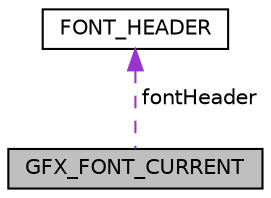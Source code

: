 digraph "GFX_FONT_CURRENT"
{
  edge [fontname="Helvetica",fontsize="10",labelfontname="Helvetica",labelfontsize="10"];
  node [fontname="Helvetica",fontsize="10",shape=record];
  Node1 [label="GFX_FONT_CURRENT",height=0.2,width=0.4,color="black", fillcolor="grey75", style="filled", fontcolor="black"];
  Node2 -> Node1 [dir="back",color="darkorchid3",fontsize="10",style="dashed",label=" fontHeader" ,fontname="Helvetica"];
  Node2 [label="FONT_HEADER",height=0.2,width=0.4,color="black", fillcolor="white", style="filled",URL="$struct_f_o_n_t___h_e_a_d_e_r.html"];
}
